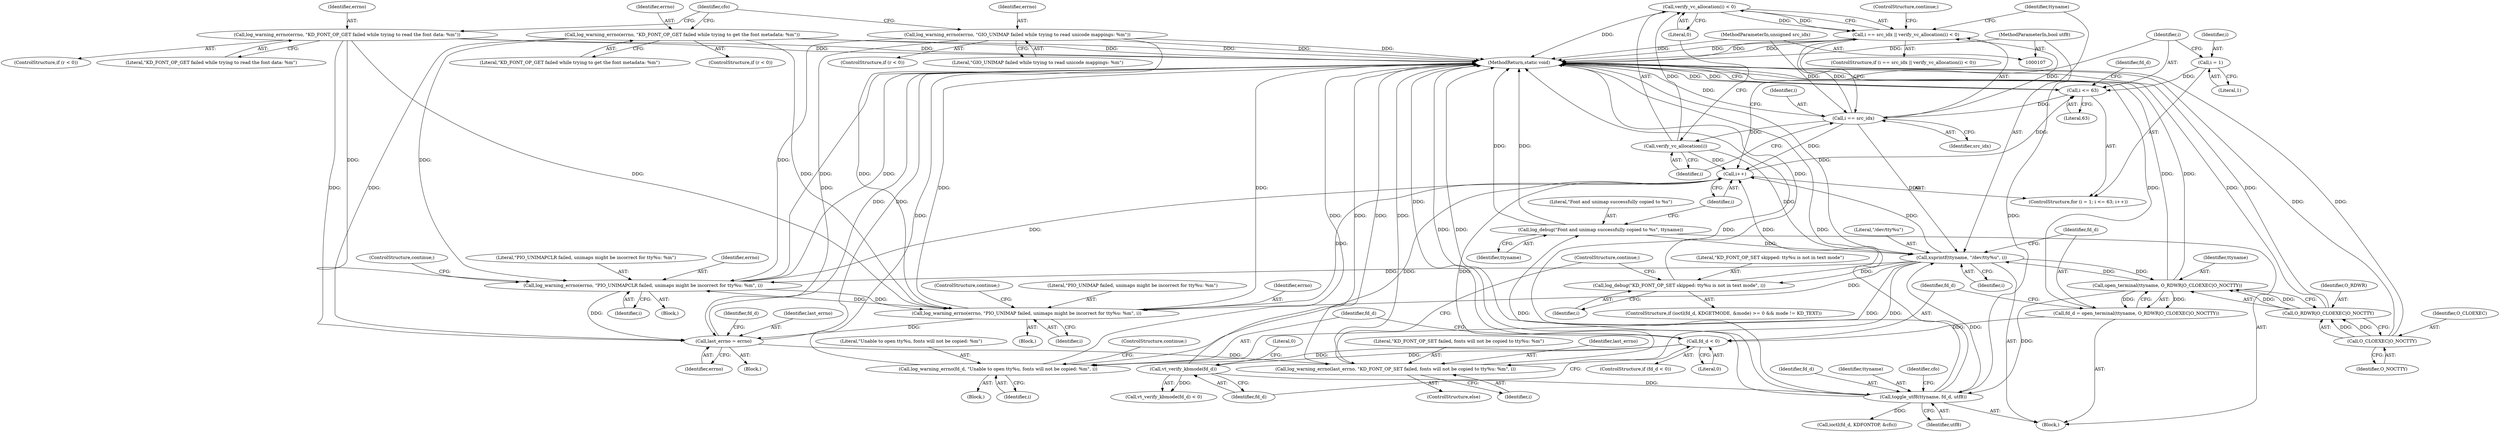 digraph "0_systemd_9725f1a10f80f5e0ae7d9b60547458622aeb322f_1@API" {
"1000279" [label="(Call,verify_vc_allocation(i) < 0)"];
"1000280" [label="(Call,verify_vc_allocation(i))"];
"1000276" [label="(Call,i == src_idx)"];
"1000262" [label="(Call,i <= 63)"];
"1000259" [label="(Call,i = 1)"];
"1000265" [label="(Call,i++)"];
"1000284" [label="(Call,xsprintf(ttyname, \"/dev/tty%u\", i))"];
"1000290" [label="(Call,open_terminal(ttyname, O_RDWR|O_CLOEXEC|O_NOCTTY))"];
"1000292" [label="(Call,O_RDWR|O_CLOEXEC|O_NOCTTY)"];
"1000294" [label="(Call,O_CLOEXEC|O_NOCTTY)"];
"1000396" [label="(Call,log_debug(\"Font and unimap successfully copied to %s\", ttyname))"];
"1000313" [label="(Call,toggle_utf8(ttyname, fd_d, utf8))"];
"1000309" [label="(Call,vt_verify_kbmode(fd_d))"];
"1000298" [label="(Call,fd_d < 0)"];
"1000288" [label="(Call,fd_d = open_terminal(ttyname, O_RDWR|O_CLOEXEC|O_NOCTTY))"];
"1000110" [label="(MethodParameterIn,bool utf8)"];
"1000302" [label="(Call,log_warning_errno(fd_d, \"Unable to open tty%u, fonts will not be copied: %m\", i))"];
"1000357" [label="(Call,log_warning_errno(last_errno, \"KD_FONT_OP_SET failed, fonts will not be copied to tty%u: %m\", i))"];
"1000338" [label="(Call,last_errno = errno)"];
"1000374" [label="(Call,log_warning_errno(errno, \"PIO_UNIMAPCLR failed, unimaps might be incorrect for tty%u: %m\", i))"];
"1000215" [label="(Call,log_warning_errno(errno, \"KD_FONT_OP_GET failed while trying to read the font data: %m\"))"];
"1000391" [label="(Call,log_warning_errno(errno, \"PIO_UNIMAP failed, unimaps might be incorrect for tty%u: %m\", i))"];
"1000142" [label="(Call,log_warning_errno(errno, \"KD_FONT_OP_GET failed while trying to get the font metadata: %m\"))"];
"1000241" [label="(Call,log_warning_errno(errno, \"GIO_UNIMAP failed while trying to read unicode mappings: %m\"))"];
"1000353" [label="(Call,log_debug(\"KD_FONT_OP_SET skipped: tty%u is not in text mode\", i))"];
"1000109" [label="(MethodParameterIn,unsigned src_idx)"];
"1000275" [label="(Call,i == src_idx || verify_vc_allocation(i) < 0)"];
"1000292" [label="(Call,O_RDWR|O_CLOEXEC|O_NOCTTY)"];
"1000242" [label="(Identifier,errno)"];
"1000326" [label="(Call,ioctl(fd_d, KDFONTOP, &cfo))"];
"1000243" [label="(Literal,\"GIO_UNIMAP failed while trying to read unicode mappings: %m\")"];
"1000315" [label="(Identifier,fd_d)"];
"1000258" [label="(ControlStructure,for (i = 1; i <= 63; i++))"];
"1000311" [label="(Literal,0)"];
"1000314" [label="(Identifier,ttyname)"];
"1000373" [label="(Block,)"];
"1000301" [label="(Block,)"];
"1000277" [label="(Identifier,i)"];
"1000271" [label="(Identifier,fd_d)"];
"1000290" [label="(Call,open_terminal(ttyname, O_RDWR|O_CLOEXEC|O_NOCTTY))"];
"1000390" [label="(Block,)"];
"1000211" [label="(ControlStructure,if (r < 0))"];
"1000217" [label="(Literal,\"KD_FONT_OP_GET failed while trying to read the font data: %m\")"];
"1000265" [label="(Call,i++)"];
"1000304" [label="(Literal,\"Unable to open tty%u, fonts will not be copied: %m\")"];
"1000275" [label="(Call,i == src_idx || verify_vc_allocation(i) < 0)"];
"1000241" [label="(Call,log_warning_errno(errno, \"GIO_UNIMAP failed while trying to read unicode mappings: %m\"))"];
"1000306" [label="(ControlStructure,continue;)"];
"1000313" [label="(Call,toggle_utf8(ttyname, fd_d, utf8))"];
"1000356" [label="(ControlStructure,else)"];
"1000395" [label="(ControlStructure,continue;)"];
"1000144" [label="(Literal,\"KD_FONT_OP_GET failed while trying to get the font metadata: %m\")"];
"1000287" [label="(Identifier,i)"];
"1000335" [label="(Block,)"];
"1000297" [label="(ControlStructure,if (fd_d < 0))"];
"1000291" [label="(Identifier,ttyname)"];
"1000398" [label="(Identifier,ttyname)"];
"1000143" [label="(Identifier,errno)"];
"1000215" [label="(Call,log_warning_errno(errno, \"KD_FONT_OP_GET failed while trying to read the font data: %m\"))"];
"1000109" [label="(MethodParameterIn,unsigned src_idx)"];
"1000340" [label="(Identifier,errno)"];
"1000142" [label="(Call,log_warning_errno(errno, \"KD_FONT_OP_GET failed while trying to get the font metadata: %m\"))"];
"1000309" [label="(Call,vt_verify_kbmode(fd_d))"];
"1000216" [label="(Identifier,errno)"];
"1000308" [label="(Call,vt_verify_kbmode(fd_d) < 0)"];
"1000264" [label="(Literal,63)"];
"1000375" [label="(Identifier,errno)"];
"1000341" [label="(ControlStructure,if (ioctl(fd_d, KDGETMODE, &mode) >= 0 && mode != KD_TEXT))"];
"1000263" [label="(Identifier,i)"];
"1000288" [label="(Call,fd_d = open_terminal(ttyname, O_RDWR|O_CLOEXEC|O_NOCTTY))"];
"1000260" [label="(Identifier,i)"];
"1000361" [label="(ControlStructure,continue;)"];
"1000378" [label="(ControlStructure,continue;)"];
"1000310" [label="(Identifier,fd_d)"];
"1000296" [label="(Identifier,O_NOCTTY)"];
"1000285" [label="(Identifier,ttyname)"];
"1000279" [label="(Call,verify_vc_allocation(i) < 0)"];
"1000345" [label="(Identifier,fd_d)"];
"1000281" [label="(Identifier,i)"];
"1000294" [label="(Call,O_CLOEXEC|O_NOCTTY)"];
"1000360" [label="(Identifier,i)"];
"1000303" [label="(Identifier,fd_d)"];
"1000110" [label="(MethodParameterIn,bool utf8)"];
"1000305" [label="(Identifier,i)"];
"1000359" [label="(Literal,\"KD_FONT_OP_SET failed, fonts will not be copied to tty%u: %m\")"];
"1000289" [label="(Identifier,fd_d)"];
"1000354" [label="(Literal,\"KD_FONT_OP_SET skipped: tty%u is not in text mode\")"];
"1000320" [label="(Identifier,cfo)"];
"1000299" [label="(Identifier,fd_d)"];
"1000376" [label="(Literal,\"PIO_UNIMAPCLR failed, unimaps might be incorrect for tty%u: %m\")"];
"1000393" [label="(Literal,\"PIO_UNIMAP failed, unimaps might be incorrect for tty%u: %m\")"];
"1000300" [label="(Literal,0)"];
"1000282" [label="(Literal,0)"];
"1000253" [label="(Identifier,cfo)"];
"1000338" [label="(Call,last_errno = errno)"];
"1000358" [label="(Identifier,last_errno)"];
"1000283" [label="(ControlStructure,continue;)"];
"1000274" [label="(ControlStructure,if (i == src_idx || verify_vc_allocation(i) < 0))"];
"1000280" [label="(Call,verify_vc_allocation(i))"];
"1000276" [label="(Call,i == src_idx)"];
"1000394" [label="(Identifier,i)"];
"1000259" [label="(Call,i = 1)"];
"1000262" [label="(Call,i <= 63)"];
"1000392" [label="(Identifier,errno)"];
"1000278" [label="(Identifier,src_idx)"];
"1000355" [label="(Identifier,i)"];
"1000374" [label="(Call,log_warning_errno(errno, \"PIO_UNIMAPCLR failed, unimaps might be incorrect for tty%u: %m\", i))"];
"1000316" [label="(Identifier,utf8)"];
"1000267" [label="(Block,)"];
"1000284" [label="(Call,xsprintf(ttyname, \"/dev/tty%u\", i))"];
"1000295" [label="(Identifier,O_CLOEXEC)"];
"1000286" [label="(Literal,\"/dev/tty%u\")"];
"1000353" [label="(Call,log_debug(\"KD_FONT_OP_SET skipped: tty%u is not in text mode\", i))"];
"1000138" [label="(ControlStructure,if (r < 0))"];
"1000298" [label="(Call,fd_d < 0)"];
"1000391" [label="(Call,log_warning_errno(errno, \"PIO_UNIMAP failed, unimaps might be incorrect for tty%u: %m\", i))"];
"1000396" [label="(Call,log_debug(\"Font and unimap successfully copied to %s\", ttyname))"];
"1000237" [label="(ControlStructure,if (r < 0))"];
"1000266" [label="(Identifier,i)"];
"1000293" [label="(Identifier,O_RDWR)"];
"1000377" [label="(Identifier,i)"];
"1000397" [label="(Literal,\"Font and unimap successfully copied to %s\")"];
"1000399" [label="(MethodReturn,static void)"];
"1000261" [label="(Literal,1)"];
"1000357" [label="(Call,log_warning_errno(last_errno, \"KD_FONT_OP_SET failed, fonts will not be copied to tty%u: %m\", i))"];
"1000339" [label="(Identifier,last_errno)"];
"1000302" [label="(Call,log_warning_errno(fd_d, \"Unable to open tty%u, fonts will not be copied: %m\", i))"];
"1000279" -> "1000275"  [label="AST: "];
"1000279" -> "1000282"  [label="CFG: "];
"1000280" -> "1000279"  [label="AST: "];
"1000282" -> "1000279"  [label="AST: "];
"1000275" -> "1000279"  [label="CFG: "];
"1000279" -> "1000399"  [label="DDG: "];
"1000279" -> "1000275"  [label="DDG: "];
"1000279" -> "1000275"  [label="DDG: "];
"1000280" -> "1000279"  [label="DDG: "];
"1000280" -> "1000281"  [label="CFG: "];
"1000281" -> "1000280"  [label="AST: "];
"1000282" -> "1000280"  [label="CFG: "];
"1000280" -> "1000265"  [label="DDG: "];
"1000276" -> "1000280"  [label="DDG: "];
"1000280" -> "1000284"  [label="DDG: "];
"1000276" -> "1000275"  [label="AST: "];
"1000276" -> "1000278"  [label="CFG: "];
"1000277" -> "1000276"  [label="AST: "];
"1000278" -> "1000276"  [label="AST: "];
"1000281" -> "1000276"  [label="CFG: "];
"1000275" -> "1000276"  [label="CFG: "];
"1000276" -> "1000399"  [label="DDG: "];
"1000276" -> "1000265"  [label="DDG: "];
"1000276" -> "1000275"  [label="DDG: "];
"1000276" -> "1000275"  [label="DDG: "];
"1000262" -> "1000276"  [label="DDG: "];
"1000109" -> "1000276"  [label="DDG: "];
"1000276" -> "1000284"  [label="DDG: "];
"1000262" -> "1000258"  [label="AST: "];
"1000262" -> "1000264"  [label="CFG: "];
"1000263" -> "1000262"  [label="AST: "];
"1000264" -> "1000262"  [label="AST: "];
"1000271" -> "1000262"  [label="CFG: "];
"1000399" -> "1000262"  [label="CFG: "];
"1000262" -> "1000399"  [label="DDG: "];
"1000262" -> "1000399"  [label="DDG: "];
"1000259" -> "1000262"  [label="DDG: "];
"1000265" -> "1000262"  [label="DDG: "];
"1000259" -> "1000258"  [label="AST: "];
"1000259" -> "1000261"  [label="CFG: "];
"1000260" -> "1000259"  [label="AST: "];
"1000261" -> "1000259"  [label="AST: "];
"1000263" -> "1000259"  [label="CFG: "];
"1000265" -> "1000258"  [label="AST: "];
"1000265" -> "1000266"  [label="CFG: "];
"1000266" -> "1000265"  [label="AST: "];
"1000263" -> "1000265"  [label="CFG: "];
"1000284" -> "1000265"  [label="DDG: "];
"1000302" -> "1000265"  [label="DDG: "];
"1000357" -> "1000265"  [label="DDG: "];
"1000353" -> "1000265"  [label="DDG: "];
"1000391" -> "1000265"  [label="DDG: "];
"1000374" -> "1000265"  [label="DDG: "];
"1000284" -> "1000267"  [label="AST: "];
"1000284" -> "1000287"  [label="CFG: "];
"1000285" -> "1000284"  [label="AST: "];
"1000286" -> "1000284"  [label="AST: "];
"1000287" -> "1000284"  [label="AST: "];
"1000289" -> "1000284"  [label="CFG: "];
"1000284" -> "1000399"  [label="DDG: "];
"1000290" -> "1000284"  [label="DDG: "];
"1000396" -> "1000284"  [label="DDG: "];
"1000313" -> "1000284"  [label="DDG: "];
"1000284" -> "1000290"  [label="DDG: "];
"1000284" -> "1000302"  [label="DDG: "];
"1000284" -> "1000353"  [label="DDG: "];
"1000284" -> "1000357"  [label="DDG: "];
"1000284" -> "1000374"  [label="DDG: "];
"1000284" -> "1000391"  [label="DDG: "];
"1000290" -> "1000288"  [label="AST: "];
"1000290" -> "1000292"  [label="CFG: "];
"1000291" -> "1000290"  [label="AST: "];
"1000292" -> "1000290"  [label="AST: "];
"1000288" -> "1000290"  [label="CFG: "];
"1000290" -> "1000399"  [label="DDG: "];
"1000290" -> "1000399"  [label="DDG: "];
"1000290" -> "1000288"  [label="DDG: "];
"1000290" -> "1000288"  [label="DDG: "];
"1000292" -> "1000290"  [label="DDG: "];
"1000292" -> "1000290"  [label="DDG: "];
"1000290" -> "1000313"  [label="DDG: "];
"1000292" -> "1000294"  [label="CFG: "];
"1000293" -> "1000292"  [label="AST: "];
"1000294" -> "1000292"  [label="AST: "];
"1000292" -> "1000399"  [label="DDG: "];
"1000292" -> "1000399"  [label="DDG: "];
"1000294" -> "1000292"  [label="DDG: "];
"1000294" -> "1000292"  [label="DDG: "];
"1000294" -> "1000296"  [label="CFG: "];
"1000295" -> "1000294"  [label="AST: "];
"1000296" -> "1000294"  [label="AST: "];
"1000294" -> "1000399"  [label="DDG: "];
"1000294" -> "1000399"  [label="DDG: "];
"1000396" -> "1000267"  [label="AST: "];
"1000396" -> "1000398"  [label="CFG: "];
"1000397" -> "1000396"  [label="AST: "];
"1000398" -> "1000396"  [label="AST: "];
"1000266" -> "1000396"  [label="CFG: "];
"1000396" -> "1000399"  [label="DDG: "];
"1000396" -> "1000399"  [label="DDG: "];
"1000313" -> "1000396"  [label="DDG: "];
"1000313" -> "1000267"  [label="AST: "];
"1000313" -> "1000316"  [label="CFG: "];
"1000314" -> "1000313"  [label="AST: "];
"1000315" -> "1000313"  [label="AST: "];
"1000316" -> "1000313"  [label="AST: "];
"1000320" -> "1000313"  [label="CFG: "];
"1000313" -> "1000399"  [label="DDG: "];
"1000313" -> "1000399"  [label="DDG: "];
"1000313" -> "1000399"  [label="DDG: "];
"1000313" -> "1000399"  [label="DDG: "];
"1000309" -> "1000313"  [label="DDG: "];
"1000110" -> "1000313"  [label="DDG: "];
"1000313" -> "1000326"  [label="DDG: "];
"1000309" -> "1000308"  [label="AST: "];
"1000309" -> "1000310"  [label="CFG: "];
"1000310" -> "1000309"  [label="AST: "];
"1000311" -> "1000309"  [label="CFG: "];
"1000309" -> "1000399"  [label="DDG: "];
"1000309" -> "1000308"  [label="DDG: "];
"1000298" -> "1000309"  [label="DDG: "];
"1000298" -> "1000297"  [label="AST: "];
"1000298" -> "1000300"  [label="CFG: "];
"1000299" -> "1000298"  [label="AST: "];
"1000300" -> "1000298"  [label="AST: "];
"1000303" -> "1000298"  [label="CFG: "];
"1000310" -> "1000298"  [label="CFG: "];
"1000298" -> "1000399"  [label="DDG: "];
"1000288" -> "1000298"  [label="DDG: "];
"1000298" -> "1000302"  [label="DDG: "];
"1000288" -> "1000267"  [label="AST: "];
"1000289" -> "1000288"  [label="AST: "];
"1000299" -> "1000288"  [label="CFG: "];
"1000288" -> "1000399"  [label="DDG: "];
"1000110" -> "1000107"  [label="AST: "];
"1000110" -> "1000399"  [label="DDG: "];
"1000302" -> "1000301"  [label="AST: "];
"1000302" -> "1000305"  [label="CFG: "];
"1000303" -> "1000302"  [label="AST: "];
"1000304" -> "1000302"  [label="AST: "];
"1000305" -> "1000302"  [label="AST: "];
"1000306" -> "1000302"  [label="CFG: "];
"1000302" -> "1000399"  [label="DDG: "];
"1000302" -> "1000399"  [label="DDG: "];
"1000357" -> "1000356"  [label="AST: "];
"1000357" -> "1000360"  [label="CFG: "];
"1000358" -> "1000357"  [label="AST: "];
"1000359" -> "1000357"  [label="AST: "];
"1000360" -> "1000357"  [label="AST: "];
"1000361" -> "1000357"  [label="CFG: "];
"1000357" -> "1000399"  [label="DDG: "];
"1000357" -> "1000399"  [label="DDG: "];
"1000338" -> "1000357"  [label="DDG: "];
"1000338" -> "1000335"  [label="AST: "];
"1000338" -> "1000340"  [label="CFG: "];
"1000339" -> "1000338"  [label="AST: "];
"1000340" -> "1000338"  [label="AST: "];
"1000345" -> "1000338"  [label="CFG: "];
"1000338" -> "1000399"  [label="DDG: "];
"1000338" -> "1000399"  [label="DDG: "];
"1000374" -> "1000338"  [label="DDG: "];
"1000215" -> "1000338"  [label="DDG: "];
"1000391" -> "1000338"  [label="DDG: "];
"1000142" -> "1000338"  [label="DDG: "];
"1000241" -> "1000338"  [label="DDG: "];
"1000374" -> "1000373"  [label="AST: "];
"1000374" -> "1000377"  [label="CFG: "];
"1000375" -> "1000374"  [label="AST: "];
"1000376" -> "1000374"  [label="AST: "];
"1000377" -> "1000374"  [label="AST: "];
"1000378" -> "1000374"  [label="CFG: "];
"1000374" -> "1000399"  [label="DDG: "];
"1000374" -> "1000399"  [label="DDG: "];
"1000215" -> "1000374"  [label="DDG: "];
"1000391" -> "1000374"  [label="DDG: "];
"1000142" -> "1000374"  [label="DDG: "];
"1000241" -> "1000374"  [label="DDG: "];
"1000374" -> "1000391"  [label="DDG: "];
"1000215" -> "1000211"  [label="AST: "];
"1000215" -> "1000217"  [label="CFG: "];
"1000216" -> "1000215"  [label="AST: "];
"1000217" -> "1000215"  [label="AST: "];
"1000253" -> "1000215"  [label="CFG: "];
"1000215" -> "1000399"  [label="DDG: "];
"1000215" -> "1000399"  [label="DDG: "];
"1000215" -> "1000391"  [label="DDG: "];
"1000391" -> "1000390"  [label="AST: "];
"1000391" -> "1000394"  [label="CFG: "];
"1000392" -> "1000391"  [label="AST: "];
"1000393" -> "1000391"  [label="AST: "];
"1000394" -> "1000391"  [label="AST: "];
"1000395" -> "1000391"  [label="CFG: "];
"1000391" -> "1000399"  [label="DDG: "];
"1000391" -> "1000399"  [label="DDG: "];
"1000142" -> "1000391"  [label="DDG: "];
"1000241" -> "1000391"  [label="DDG: "];
"1000142" -> "1000138"  [label="AST: "];
"1000142" -> "1000144"  [label="CFG: "];
"1000143" -> "1000142"  [label="AST: "];
"1000144" -> "1000142"  [label="AST: "];
"1000253" -> "1000142"  [label="CFG: "];
"1000142" -> "1000399"  [label="DDG: "];
"1000142" -> "1000399"  [label="DDG: "];
"1000241" -> "1000237"  [label="AST: "];
"1000241" -> "1000243"  [label="CFG: "];
"1000242" -> "1000241"  [label="AST: "];
"1000243" -> "1000241"  [label="AST: "];
"1000253" -> "1000241"  [label="CFG: "];
"1000241" -> "1000399"  [label="DDG: "];
"1000241" -> "1000399"  [label="DDG: "];
"1000353" -> "1000341"  [label="AST: "];
"1000353" -> "1000355"  [label="CFG: "];
"1000354" -> "1000353"  [label="AST: "];
"1000355" -> "1000353"  [label="AST: "];
"1000361" -> "1000353"  [label="CFG: "];
"1000353" -> "1000399"  [label="DDG: "];
"1000109" -> "1000107"  [label="AST: "];
"1000109" -> "1000399"  [label="DDG: "];
"1000275" -> "1000274"  [label="AST: "];
"1000283" -> "1000275"  [label="CFG: "];
"1000285" -> "1000275"  [label="CFG: "];
"1000275" -> "1000399"  [label="DDG: "];
"1000275" -> "1000399"  [label="DDG: "];
"1000275" -> "1000399"  [label="DDG: "];
}
